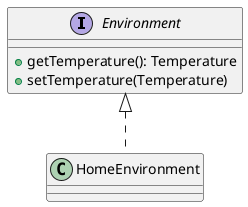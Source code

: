 @startuml environment

interface Environment {
    + getTemperature(): Temperature
    + setTemperature(Temperature)
}

class HomeEnvironment implements Environment {}

@enduml
